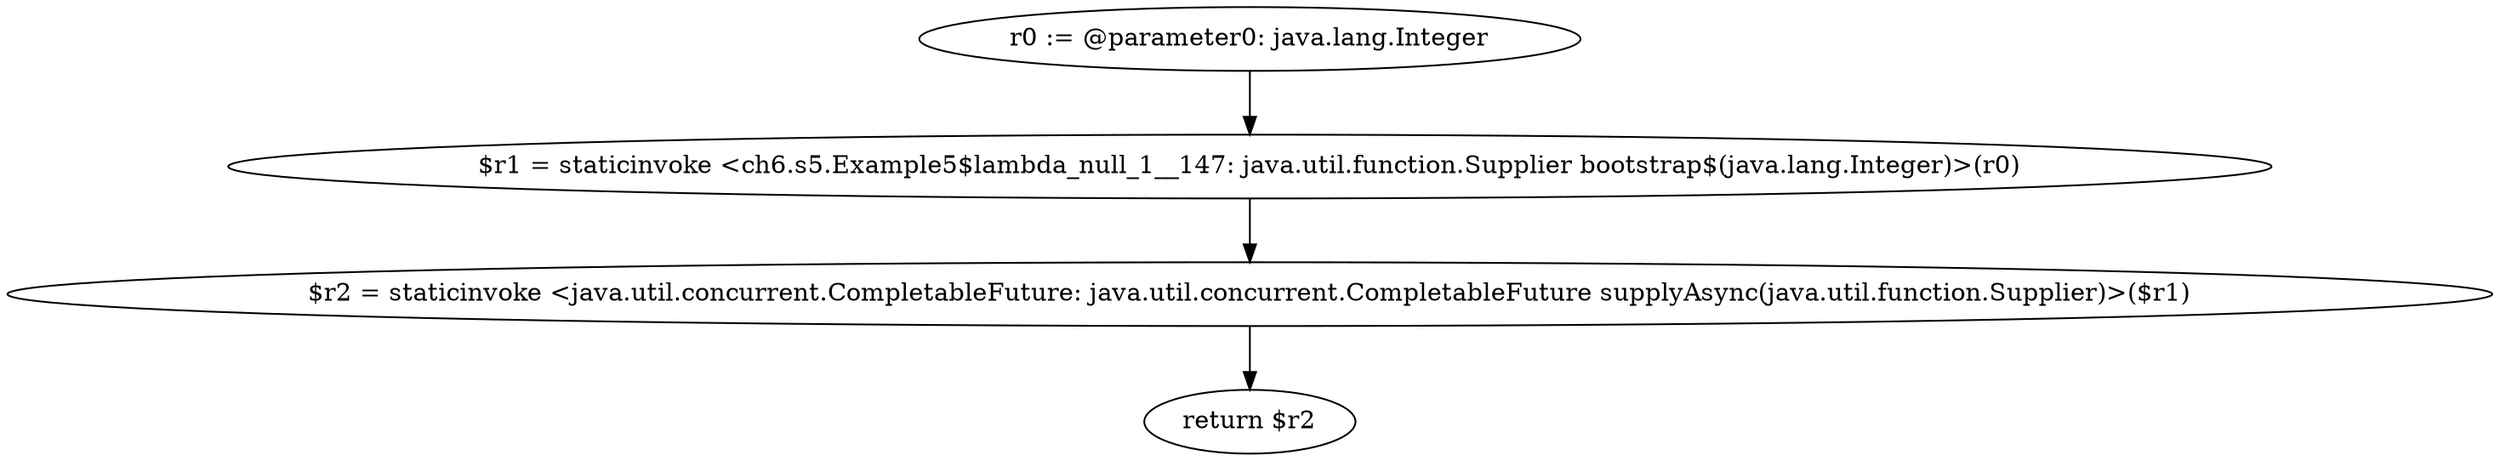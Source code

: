 digraph "unitGraph" {
    "r0 := @parameter0: java.lang.Integer"
    "$r1 = staticinvoke <ch6.s5.Example5$lambda_null_1__147: java.util.function.Supplier bootstrap$(java.lang.Integer)>(r0)"
    "$r2 = staticinvoke <java.util.concurrent.CompletableFuture: java.util.concurrent.CompletableFuture supplyAsync(java.util.function.Supplier)>($r1)"
    "return $r2"
    "r0 := @parameter0: java.lang.Integer"->"$r1 = staticinvoke <ch6.s5.Example5$lambda_null_1__147: java.util.function.Supplier bootstrap$(java.lang.Integer)>(r0)";
    "$r1 = staticinvoke <ch6.s5.Example5$lambda_null_1__147: java.util.function.Supplier bootstrap$(java.lang.Integer)>(r0)"->"$r2 = staticinvoke <java.util.concurrent.CompletableFuture: java.util.concurrent.CompletableFuture supplyAsync(java.util.function.Supplier)>($r1)";
    "$r2 = staticinvoke <java.util.concurrent.CompletableFuture: java.util.concurrent.CompletableFuture supplyAsync(java.util.function.Supplier)>($r1)"->"return $r2";
}
